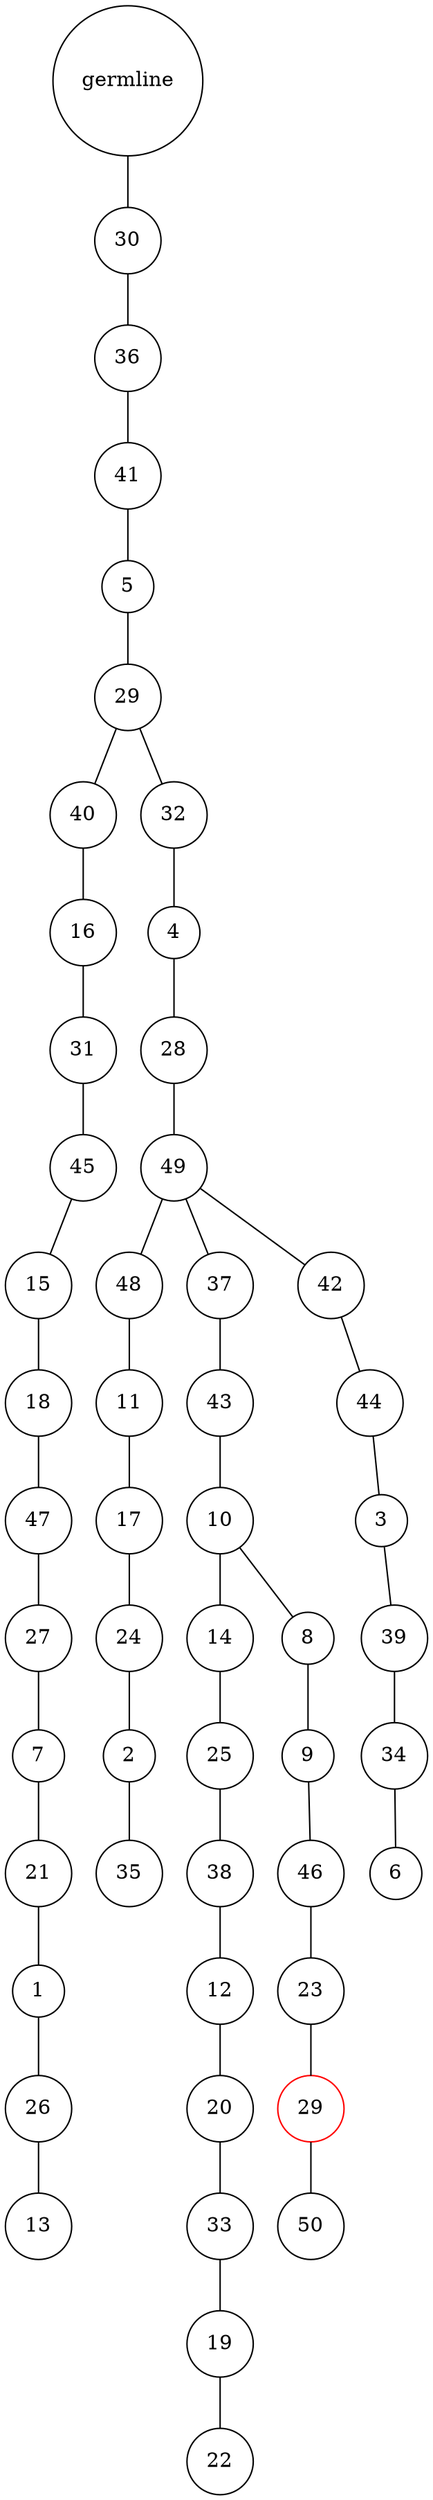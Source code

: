 graph {
	rankdir=UD;
	splines=line;
	node [shape=circle]
	"0x7fdc4ef125e0" [label="germline"];
	"0x7fdc4ef12610" [label="30"];
	"0x7fdc4ef125e0" -- "0x7fdc4ef12610" ;
	"0x7fdc4ef12640" [label="36"];
	"0x7fdc4ef12610" -- "0x7fdc4ef12640" ;
	"0x7fdc4ef12670" [label="41"];
	"0x7fdc4ef12640" -- "0x7fdc4ef12670" ;
	"0x7fdc4ef126a0" [label="5"];
	"0x7fdc4ef12670" -- "0x7fdc4ef126a0" ;
	"0x7fdc4ef126d0" [label="29"];
	"0x7fdc4ef126a0" -- "0x7fdc4ef126d0" ;
	"0x7fdc4ef12700" [label="40"];
	"0x7fdc4ef126d0" -- "0x7fdc4ef12700" ;
	"0x7fdc4ef12730" [label="16"];
	"0x7fdc4ef12700" -- "0x7fdc4ef12730" ;
	"0x7fdc4ef12760" [label="31"];
	"0x7fdc4ef12730" -- "0x7fdc4ef12760" ;
	"0x7fdc4ef12790" [label="45"];
	"0x7fdc4ef12760" -- "0x7fdc4ef12790" ;
	"0x7fdc4ef127c0" [label="15"];
	"0x7fdc4ef12790" -- "0x7fdc4ef127c0" ;
	"0x7fdc4ef127f0" [label="18"];
	"0x7fdc4ef127c0" -- "0x7fdc4ef127f0" ;
	"0x7fdc4ef12820" [label="47"];
	"0x7fdc4ef127f0" -- "0x7fdc4ef12820" ;
	"0x7fdc4ef12850" [label="27"];
	"0x7fdc4ef12820" -- "0x7fdc4ef12850" ;
	"0x7fdc4ef12880" [label="7"];
	"0x7fdc4ef12850" -- "0x7fdc4ef12880" ;
	"0x7fdc4ef128b0" [label="21"];
	"0x7fdc4ef12880" -- "0x7fdc4ef128b0" ;
	"0x7fdc4ef128e0" [label="1"];
	"0x7fdc4ef128b0" -- "0x7fdc4ef128e0" ;
	"0x7fdc4ef12910" [label="26"];
	"0x7fdc4ef128e0" -- "0x7fdc4ef12910" ;
	"0x7fdc4ef12940" [label="13"];
	"0x7fdc4ef12910" -- "0x7fdc4ef12940" ;
	"0x7fdc4ef12970" [label="32"];
	"0x7fdc4ef126d0" -- "0x7fdc4ef12970" ;
	"0x7fdc4ef129a0" [label="4"];
	"0x7fdc4ef12970" -- "0x7fdc4ef129a0" ;
	"0x7fdc4ef129d0" [label="28"];
	"0x7fdc4ef129a0" -- "0x7fdc4ef129d0" ;
	"0x7fdc4ef12a00" [label="49"];
	"0x7fdc4ef129d0" -- "0x7fdc4ef12a00" ;
	"0x7fdc4ef12a30" [label="48"];
	"0x7fdc4ef12a00" -- "0x7fdc4ef12a30" ;
	"0x7fdc4ef12a60" [label="11"];
	"0x7fdc4ef12a30" -- "0x7fdc4ef12a60" ;
	"0x7fdc4ef12a90" [label="17"];
	"0x7fdc4ef12a60" -- "0x7fdc4ef12a90" ;
	"0x7fdc4ef12ac0" [label="24"];
	"0x7fdc4ef12a90" -- "0x7fdc4ef12ac0" ;
	"0x7fdc4ef12af0" [label="2"];
	"0x7fdc4ef12ac0" -- "0x7fdc4ef12af0" ;
	"0x7fdc4ef12b20" [label="35"];
	"0x7fdc4ef12af0" -- "0x7fdc4ef12b20" ;
	"0x7fdc4ef12b50" [label="37"];
	"0x7fdc4ef12a00" -- "0x7fdc4ef12b50" ;
	"0x7fdc4ef12b80" [label="43"];
	"0x7fdc4ef12b50" -- "0x7fdc4ef12b80" ;
	"0x7fdc4ef12bb0" [label="10"];
	"0x7fdc4ef12b80" -- "0x7fdc4ef12bb0" ;
	"0x7fdc4ef12be0" [label="14"];
	"0x7fdc4ef12bb0" -- "0x7fdc4ef12be0" ;
	"0x7fdc4ef12c10" [label="25"];
	"0x7fdc4ef12be0" -- "0x7fdc4ef12c10" ;
	"0x7fdc4ef12c40" [label="38"];
	"0x7fdc4ef12c10" -- "0x7fdc4ef12c40" ;
	"0x7fdc4ef12c70" [label="12"];
	"0x7fdc4ef12c40" -- "0x7fdc4ef12c70" ;
	"0x7fdc4ef12ca0" [label="20"];
	"0x7fdc4ef12c70" -- "0x7fdc4ef12ca0" ;
	"0x7fdc4ef12cd0" [label="33"];
	"0x7fdc4ef12ca0" -- "0x7fdc4ef12cd0" ;
	"0x7fdc4ef12d00" [label="19"];
	"0x7fdc4ef12cd0" -- "0x7fdc4ef12d00" ;
	"0x7fdc4ef12d30" [label="22"];
	"0x7fdc4ef12d00" -- "0x7fdc4ef12d30" ;
	"0x7fdc4ef12d60" [label="8"];
	"0x7fdc4ef12bb0" -- "0x7fdc4ef12d60" ;
	"0x7fdc4ef12d90" [label="9"];
	"0x7fdc4ef12d60" -- "0x7fdc4ef12d90" ;
	"0x7fdc4ef12dc0" [label="46"];
	"0x7fdc4ef12d90" -- "0x7fdc4ef12dc0" ;
	"0x7fdc4ef12df0" [label="23"];
	"0x7fdc4ef12dc0" -- "0x7fdc4ef12df0" ;
	"0x7fdc4ef12e20" [label="29",color="red"];
	"0x7fdc4ef12df0" -- "0x7fdc4ef12e20" ;
	"0x7fdc4ef12e50" [label="50"];
	"0x7fdc4ef12e20" -- "0x7fdc4ef12e50" ;
	"0x7fdc4ef12e80" [label="42"];
	"0x7fdc4ef12a00" -- "0x7fdc4ef12e80" ;
	"0x7fdc4ef12eb0" [label="44"];
	"0x7fdc4ef12e80" -- "0x7fdc4ef12eb0" ;
	"0x7fdc4ef12ee0" [label="3"];
	"0x7fdc4ef12eb0" -- "0x7fdc4ef12ee0" ;
	"0x7fdc4ef12f10" [label="39"];
	"0x7fdc4ef12ee0" -- "0x7fdc4ef12f10" ;
	"0x7fdc4ef12f40" [label="34"];
	"0x7fdc4ef12f10" -- "0x7fdc4ef12f40" ;
	"0x7fdc4ef12f70" [label="6"];
	"0x7fdc4ef12f40" -- "0x7fdc4ef12f70" ;
}
